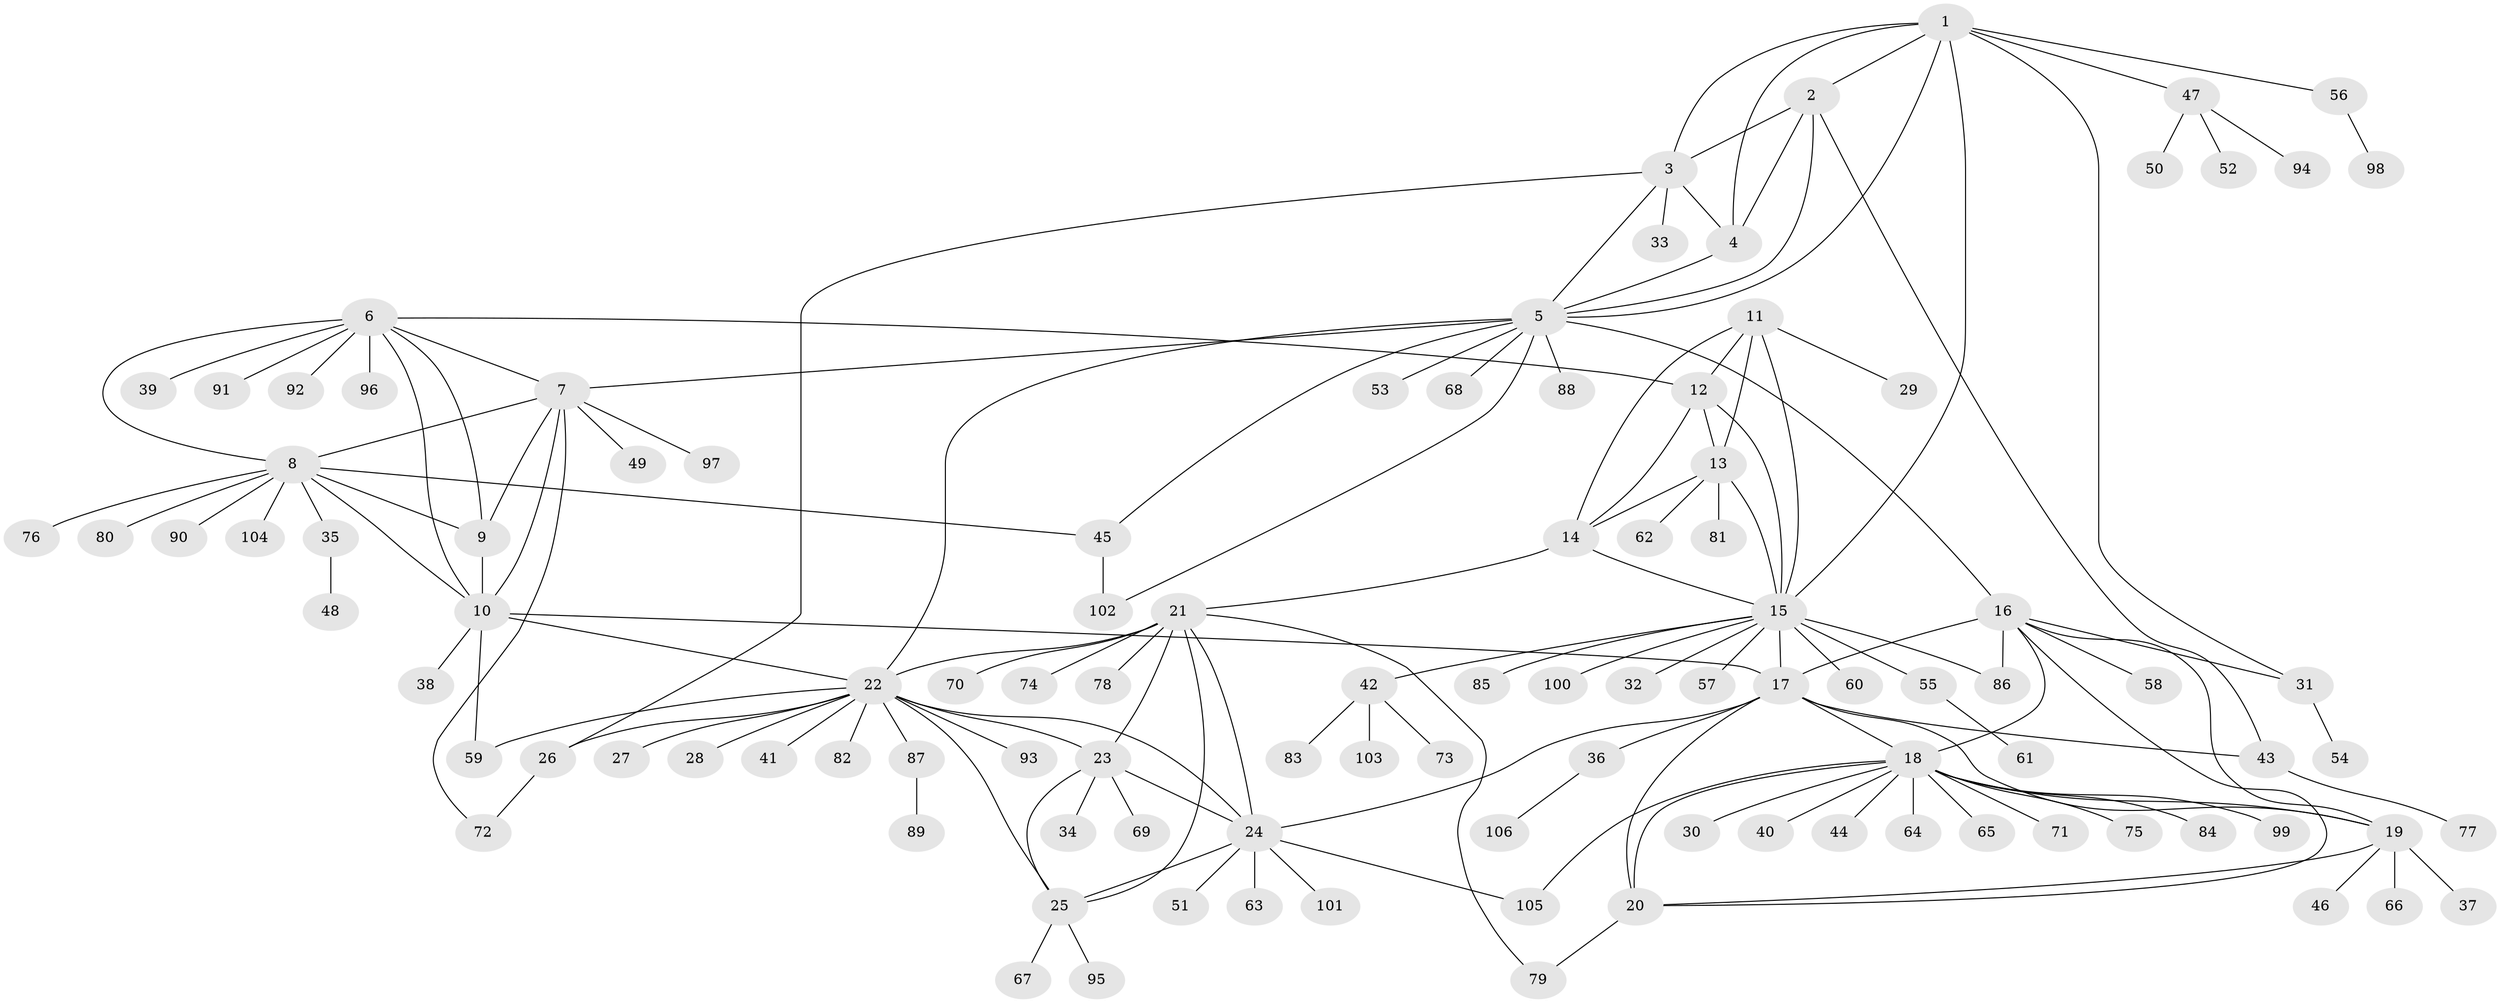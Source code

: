 // coarse degree distribution, {14: 0.012345679012345678, 4: 0.037037037037037035, 5: 0.037037037037037035, 3: 0.06172839506172839, 7: 0.024691358024691357, 6: 0.012345679012345678, 8: 0.037037037037037035, 10: 0.024691358024691357, 12: 0.037037037037037035, 1: 0.6419753086419753, 2: 0.07407407407407407}
// Generated by graph-tools (version 1.1) at 2025/42/03/06/25 10:42:06]
// undirected, 106 vertices, 151 edges
graph export_dot {
graph [start="1"]
  node [color=gray90,style=filled];
  1;
  2;
  3;
  4;
  5;
  6;
  7;
  8;
  9;
  10;
  11;
  12;
  13;
  14;
  15;
  16;
  17;
  18;
  19;
  20;
  21;
  22;
  23;
  24;
  25;
  26;
  27;
  28;
  29;
  30;
  31;
  32;
  33;
  34;
  35;
  36;
  37;
  38;
  39;
  40;
  41;
  42;
  43;
  44;
  45;
  46;
  47;
  48;
  49;
  50;
  51;
  52;
  53;
  54;
  55;
  56;
  57;
  58;
  59;
  60;
  61;
  62;
  63;
  64;
  65;
  66;
  67;
  68;
  69;
  70;
  71;
  72;
  73;
  74;
  75;
  76;
  77;
  78;
  79;
  80;
  81;
  82;
  83;
  84;
  85;
  86;
  87;
  88;
  89;
  90;
  91;
  92;
  93;
  94;
  95;
  96;
  97;
  98;
  99;
  100;
  101;
  102;
  103;
  104;
  105;
  106;
  1 -- 2;
  1 -- 3;
  1 -- 4;
  1 -- 5;
  1 -- 15;
  1 -- 31;
  1 -- 47;
  1 -- 56;
  2 -- 3;
  2 -- 4;
  2 -- 5;
  2 -- 43;
  3 -- 4;
  3 -- 5;
  3 -- 26;
  3 -- 33;
  4 -- 5;
  5 -- 7;
  5 -- 16;
  5 -- 22;
  5 -- 45;
  5 -- 53;
  5 -- 68;
  5 -- 88;
  5 -- 102;
  6 -- 7;
  6 -- 8;
  6 -- 9;
  6 -- 10;
  6 -- 12;
  6 -- 39;
  6 -- 91;
  6 -- 92;
  6 -- 96;
  7 -- 8;
  7 -- 9;
  7 -- 10;
  7 -- 49;
  7 -- 72;
  7 -- 97;
  8 -- 9;
  8 -- 10;
  8 -- 35;
  8 -- 45;
  8 -- 76;
  8 -- 80;
  8 -- 90;
  8 -- 104;
  9 -- 10;
  10 -- 17;
  10 -- 22;
  10 -- 38;
  10 -- 59;
  11 -- 12;
  11 -- 13;
  11 -- 14;
  11 -- 15;
  11 -- 29;
  12 -- 13;
  12 -- 14;
  12 -- 15;
  13 -- 14;
  13 -- 15;
  13 -- 62;
  13 -- 81;
  14 -- 15;
  14 -- 21;
  15 -- 17;
  15 -- 32;
  15 -- 42;
  15 -- 55;
  15 -- 57;
  15 -- 60;
  15 -- 85;
  15 -- 86;
  15 -- 100;
  16 -- 17;
  16 -- 18;
  16 -- 19;
  16 -- 20;
  16 -- 31;
  16 -- 58;
  16 -- 86;
  17 -- 18;
  17 -- 19;
  17 -- 20;
  17 -- 24;
  17 -- 36;
  17 -- 43;
  18 -- 19;
  18 -- 20;
  18 -- 30;
  18 -- 40;
  18 -- 44;
  18 -- 64;
  18 -- 65;
  18 -- 71;
  18 -- 75;
  18 -- 84;
  18 -- 99;
  18 -- 105;
  19 -- 20;
  19 -- 37;
  19 -- 46;
  19 -- 66;
  20 -- 79;
  21 -- 22;
  21 -- 23;
  21 -- 24;
  21 -- 25;
  21 -- 70;
  21 -- 74;
  21 -- 78;
  21 -- 79;
  22 -- 23;
  22 -- 24;
  22 -- 25;
  22 -- 26;
  22 -- 27;
  22 -- 28;
  22 -- 41;
  22 -- 59;
  22 -- 82;
  22 -- 87;
  22 -- 93;
  23 -- 24;
  23 -- 25;
  23 -- 34;
  23 -- 69;
  24 -- 25;
  24 -- 51;
  24 -- 63;
  24 -- 101;
  24 -- 105;
  25 -- 67;
  25 -- 95;
  26 -- 72;
  31 -- 54;
  35 -- 48;
  36 -- 106;
  42 -- 73;
  42 -- 83;
  42 -- 103;
  43 -- 77;
  45 -- 102;
  47 -- 50;
  47 -- 52;
  47 -- 94;
  55 -- 61;
  56 -- 98;
  87 -- 89;
}
